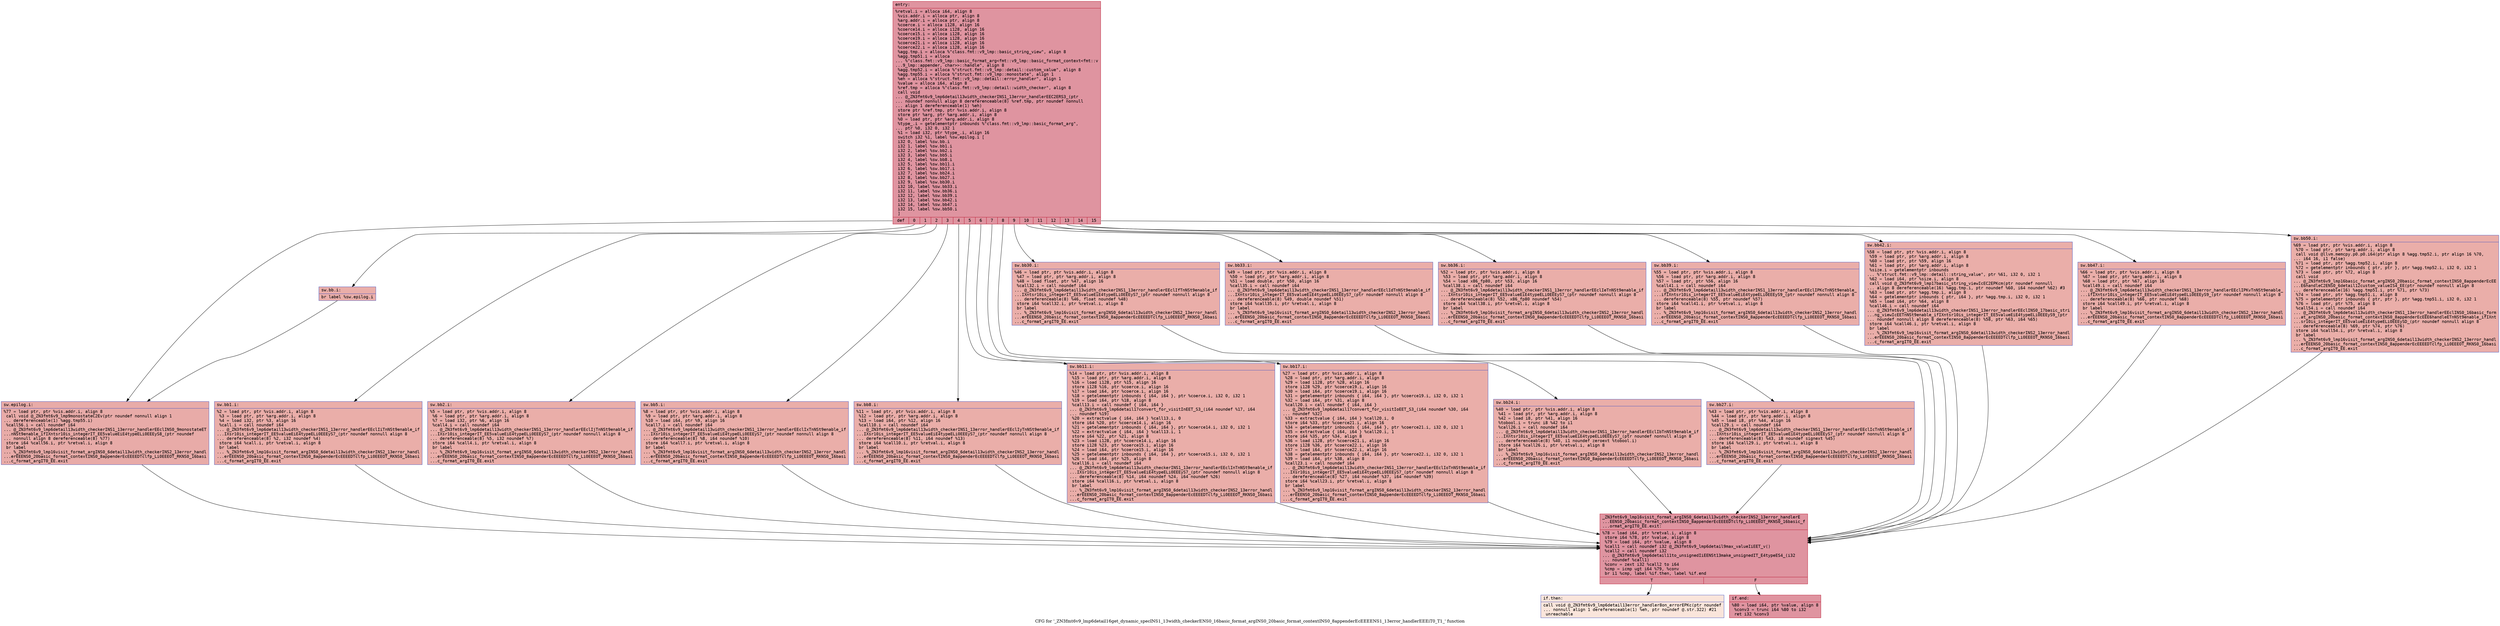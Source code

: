 digraph "CFG for '_ZN3fmt6v9_lmp6detail16get_dynamic_specINS1_13width_checkerENS0_16basic_format_argINS0_20basic_format_contextINS0_8appenderEcEEEENS1_13error_handlerEEEiT0_T1_' function" {
	label="CFG for '_ZN3fmt6v9_lmp6detail16get_dynamic_specINS1_13width_checkerENS0_16basic_format_argINS0_20basic_format_contextINS0_8appenderEcEEEENS1_13error_handlerEEEiT0_T1_' function";

	Node0x556bfeb0bd60 [shape=record,color="#b70d28ff", style=filled, fillcolor="#b70d2870" fontname="Courier",label="{entry:\l|  %retval.i = alloca i64, align 8\l  %vis.addr.i = alloca ptr, align 8\l  %arg.addr.i = alloca ptr, align 8\l  %coerce.i = alloca i128, align 16\l  %coerce14.i = alloca i128, align 16\l  %coerce15.i = alloca i128, align 16\l  %coerce19.i = alloca i128, align 16\l  %coerce21.i = alloca i128, align 16\l  %coerce22.i = alloca i128, align 16\l  %agg.tmp.i = alloca %\"class.fmt::v9_lmp::basic_string_view\", align 8\l  %agg.tmp51.i = alloca\l... %\"class.fmt::v9_lmp::basic_format_arg\<fmt::v9_lmp::basic_format_context\<fmt::v\l...9_lmp::appender, char\>\>::handle\", align 8\l  %agg.tmp52.i = alloca %\"struct.fmt::v9_lmp::detail::custom_value\", align 8\l  %agg.tmp55.i = alloca %\"struct.fmt::v9_lmp::monostate\", align 1\l  %eh = alloca %\"struct.fmt::v9_lmp::detail::error_handler\", align 1\l  %value = alloca i64, align 8\l  %ref.tmp = alloca %\"class.fmt::v9_lmp::detail::width_checker\", align 8\l  call void\l... @_ZN3fmt6v9_lmp6detail13width_checkerINS1_13error_handlerEEC2ERS3_(ptr\l... noundef nonnull align 8 dereferenceable(8) %ref.tmp, ptr noundef nonnull\l... align 1 dereferenceable(1) %eh)\l  store ptr %ref.tmp, ptr %vis.addr.i, align 8\l  store ptr %arg, ptr %arg.addr.i, align 8\l  %0 = load ptr, ptr %arg.addr.i, align 8\l  %type_.i = getelementptr inbounds %\"class.fmt::v9_lmp::basic_format_arg\",\l... ptr %0, i32 0, i32 1\l  %1 = load i32, ptr %type_.i, align 16\l  switch i32 %1, label %sw.epilog.i [\l    i32 0, label %sw.bb.i\l    i32 1, label %sw.bb1.i\l    i32 2, label %sw.bb2.i\l    i32 3, label %sw.bb5.i\l    i32 4, label %sw.bb8.i\l    i32 5, label %sw.bb11.i\l    i32 6, label %sw.bb17.i\l    i32 7, label %sw.bb24.i\l    i32 8, label %sw.bb27.i\l    i32 9, label %sw.bb30.i\l    i32 10, label %sw.bb33.i\l    i32 11, label %sw.bb36.i\l    i32 12, label %sw.bb39.i\l    i32 13, label %sw.bb42.i\l    i32 14, label %sw.bb47.i\l    i32 15, label %sw.bb50.i\l  ]\l|{<s0>def|<s1>0|<s2>1|<s3>2|<s4>3|<s5>4|<s6>5|<s7>6|<s8>7|<s9>8|<s10>9|<s11>10|<s12>11|<s13>12|<s14>13|<s15>14|<s16>15}}"];
	Node0x556bfeb0bd60:s0 -> Node0x556bfeb0c980[tooltip="entry -> sw.epilog.i\nProbability 5.88%" ];
	Node0x556bfeb0bd60:s1 -> Node0x556bfeb0cf20[tooltip="entry -> sw.bb.i\nProbability 5.88%" ];
	Node0x556bfeb0bd60:s2 -> Node0x556bfeb0cf70[tooltip="entry -> sw.bb1.i\nProbability 5.88%" ];
	Node0x556bfeb0bd60:s3 -> Node0x556bfeb0cff0[tooltip="entry -> sw.bb2.i\nProbability 5.88%" ];
	Node0x556bfeb0bd60:s4 -> Node0x556bfeb0d070[tooltip="entry -> sw.bb5.i\nProbability 5.88%" ];
	Node0x556bfeb0bd60:s5 -> Node0x556bfeb0d150[tooltip="entry -> sw.bb8.i\nProbability 5.88%" ];
	Node0x556bfeb0bd60:s6 -> Node0x556bfeb0c520[tooltip="entry -> sw.bb11.i\nProbability 5.88%" ];
	Node0x556bfeb0bd60:s7 -> Node0x556bfeb0c600[tooltip="entry -> sw.bb17.i\nProbability 5.88%" ];
	Node0x556bfeb0bd60:s8 -> Node0x556bfeb0d580[tooltip="entry -> sw.bb24.i\nProbability 5.88%" ];
	Node0x556bfeb0bd60:s9 -> Node0x556bfeb0d660[tooltip="entry -> sw.bb27.i\nProbability 5.88%" ];
	Node0x556bfeb0bd60:s10 -> Node0x556bfeb0d740[tooltip="entry -> sw.bb30.i\nProbability 5.88%" ];
	Node0x556bfeb0bd60:s11 -> Node0x556bfeb0d820[tooltip="entry -> sw.bb33.i\nProbability 5.88%" ];
	Node0x556bfeb0bd60:s12 -> Node0x556bfeb0d900[tooltip="entry -> sw.bb36.i\nProbability 5.88%" ];
	Node0x556bfeb0bd60:s13 -> Node0x556bfeb0d9e0[tooltip="entry -> sw.bb39.i\nProbability 5.88%" ];
	Node0x556bfeb0bd60:s14 -> Node0x556bfeb0dac0[tooltip="entry -> sw.bb42.i\nProbability 5.88%" ];
	Node0x556bfeb0bd60:s15 -> Node0x556bfeb0dba0[tooltip="entry -> sw.bb47.i\nProbability 5.88%" ];
	Node0x556bfeb0bd60:s16 -> Node0x556bfeb0dc80[tooltip="entry -> sw.bb50.i\nProbability 5.88%" ];
	Node0x556bfeb0cf20 [shape=record,color="#3d50c3ff", style=filled, fillcolor="#d0473d70" fontname="Courier",label="{sw.bb.i:\l|  br label %sw.epilog.i\l}"];
	Node0x556bfeb0cf20 -> Node0x556bfeb0c980[tooltip="sw.bb.i -> sw.epilog.i\nProbability 100.00%" ];
	Node0x556bfeb0cf70 [shape=record,color="#3d50c3ff", style=filled, fillcolor="#d0473d70" fontname="Courier",label="{sw.bb1.i:\l|  %2 = load ptr, ptr %vis.addr.i, align 8\l  %3 = load ptr, ptr %arg.addr.i, align 8\l  %4 = load i32, ptr %3, align 16\l  %call.i = call noundef i64\l... @_ZN3fmt6v9_lmp6detail13width_checkerINS1_13error_handlerEEclIiTnNSt9enable_if\l...IXsr10is_integerIT_EE5valueEiE4typeELi0EEEyS7_(ptr noundef nonnull align 8\l... dereferenceable(8) %2, i32 noundef %4)\l  store i64 %call.i, ptr %retval.i, align 8\l  br label\l... %_ZN3fmt6v9_lmp16visit_format_argINS0_6detail13width_checkerINS2_13error_handl\l...erEEENS0_20basic_format_contextINS0_8appenderEcEEEEDTclfp_Li0EEEOT_RKNS0_16basi\l...c_format_argIT0_EE.exit\l}"];
	Node0x556bfeb0cf70 -> Node0x556bfeb0e850[tooltip="sw.bb1.i -> _ZN3fmt6v9_lmp16visit_format_argINS0_6detail13width_checkerINS2_13error_handlerEEENS0_20basic_format_contextINS0_8appenderEcEEEEDTclfp_Li0EEEOT_RKNS0_16basic_format_argIT0_EE.exit\nProbability 100.00%" ];
	Node0x556bfeb0cff0 [shape=record,color="#3d50c3ff", style=filled, fillcolor="#d0473d70" fontname="Courier",label="{sw.bb2.i:\l|  %5 = load ptr, ptr %vis.addr.i, align 8\l  %6 = load ptr, ptr %arg.addr.i, align 8\l  %7 = load i32, ptr %6, align 16\l  %call4.i = call noundef i64\l... @_ZN3fmt6v9_lmp6detail13width_checkerINS1_13error_handlerEEclIjTnNSt9enable_if\l...IXsr10is_integerIT_EE5valueEiE4typeELi0EEEyS7_(ptr noundef nonnull align 8\l... dereferenceable(8) %5, i32 noundef %7)\l  store i64 %call4.i, ptr %retval.i, align 8\l  br label\l... %_ZN3fmt6v9_lmp16visit_format_argINS0_6detail13width_checkerINS2_13error_handl\l...erEEENS0_20basic_format_contextINS0_8appenderEcEEEEDTclfp_Li0EEEOT_RKNS0_16basi\l...c_format_argIT0_EE.exit\l}"];
	Node0x556bfeb0cff0 -> Node0x556bfeb0e850[tooltip="sw.bb2.i -> _ZN3fmt6v9_lmp16visit_format_argINS0_6detail13width_checkerINS2_13error_handlerEEENS0_20basic_format_contextINS0_8appenderEcEEEEDTclfp_Li0EEEOT_RKNS0_16basic_format_argIT0_EE.exit\nProbability 100.00%" ];
	Node0x556bfeb0d070 [shape=record,color="#3d50c3ff", style=filled, fillcolor="#d0473d70" fontname="Courier",label="{sw.bb5.i:\l|  %8 = load ptr, ptr %vis.addr.i, align 8\l  %9 = load ptr, ptr %arg.addr.i, align 8\l  %10 = load i64, ptr %9, align 16\l  %call7.i = call noundef i64\l... @_ZN3fmt6v9_lmp6detail13width_checkerINS1_13error_handlerEEclIxTnNSt9enable_if\l...IXsr10is_integerIT_EE5valueEiE4typeELi0EEEyS7_(ptr noundef nonnull align 8\l... dereferenceable(8) %8, i64 noundef %10)\l  store i64 %call7.i, ptr %retval.i, align 8\l  br label\l... %_ZN3fmt6v9_lmp16visit_format_argINS0_6detail13width_checkerINS2_13error_handl\l...erEEENS0_20basic_format_contextINS0_8appenderEcEEEEDTclfp_Li0EEEOT_RKNS0_16basi\l...c_format_argIT0_EE.exit\l}"];
	Node0x556bfeb0d070 -> Node0x556bfeb0e850[tooltip="sw.bb5.i -> _ZN3fmt6v9_lmp16visit_format_argINS0_6detail13width_checkerINS2_13error_handlerEEENS0_20basic_format_contextINS0_8appenderEcEEEEDTclfp_Li0EEEOT_RKNS0_16basic_format_argIT0_EE.exit\nProbability 100.00%" ];
	Node0x556bfeb0d150 [shape=record,color="#3d50c3ff", style=filled, fillcolor="#d0473d70" fontname="Courier",label="{sw.bb8.i:\l|  %11 = load ptr, ptr %vis.addr.i, align 8\l  %12 = load ptr, ptr %arg.addr.i, align 8\l  %13 = load i64, ptr %12, align 16\l  %call10.i = call noundef i64\l... @_ZN3fmt6v9_lmp6detail13width_checkerINS1_13error_handlerEEclIyTnNSt9enable_if\l...IXsr10is_integerIT_EE5valueEiE4typeELi0EEEyS7_(ptr noundef nonnull align 8\l... dereferenceable(8) %11, i64 noundef %13)\l  store i64 %call10.i, ptr %retval.i, align 8\l  br label\l... %_ZN3fmt6v9_lmp16visit_format_argINS0_6detail13width_checkerINS2_13error_handl\l...erEEENS0_20basic_format_contextINS0_8appenderEcEEEEDTclfp_Li0EEEOT_RKNS0_16basi\l...c_format_argIT0_EE.exit\l}"];
	Node0x556bfeb0d150 -> Node0x556bfeb0e850[tooltip="sw.bb8.i -> _ZN3fmt6v9_lmp16visit_format_argINS0_6detail13width_checkerINS2_13error_handlerEEENS0_20basic_format_contextINS0_8appenderEcEEEEDTclfp_Li0EEEOT_RKNS0_16basic_format_argIT0_EE.exit\nProbability 100.00%" ];
	Node0x556bfeb0c520 [shape=record,color="#3d50c3ff", style=filled, fillcolor="#d0473d70" fontname="Courier",label="{sw.bb11.i:\l|  %14 = load ptr, ptr %vis.addr.i, align 8\l  %15 = load ptr, ptr %arg.addr.i, align 8\l  %16 = load i128, ptr %15, align 16\l  store i128 %16, ptr %coerce.i, align 16\l  %17 = load i64, ptr %coerce.i, align 16\l  %18 = getelementptr inbounds \{ i64, i64 \}, ptr %coerce.i, i32 0, i32 1\l  %19 = load i64, ptr %18, align 8\l  %call13.i = call noundef \{ i64, i64 \}\l... @_ZN3fmt6v9_lmp6detail17convert_for_visitInEET_S3_(i64 noundef %17, i64\l... noundef %19)\l  %20 = extractvalue \{ i64, i64 \} %call13.i, 0\l  store i64 %20, ptr %coerce14.i, align 16\l  %21 = getelementptr inbounds \{ i64, i64 \}, ptr %coerce14.i, i32 0, i32 1\l  %22 = extractvalue \{ i64, i64 \} %call13.i, 1\l  store i64 %22, ptr %21, align 8\l  %23 = load i128, ptr %coerce14.i, align 16\l  store i128 %23, ptr %coerce15.i, align 16\l  %24 = load i64, ptr %coerce15.i, align 16\l  %25 = getelementptr inbounds \{ i64, i64 \}, ptr %coerce15.i, i32 0, i32 1\l  %26 = load i64, ptr %25, align 8\l  %call16.i = call noundef i64\l... @_ZN3fmt6v9_lmp6detail13width_checkerINS1_13error_handlerEEclInTnNSt9enable_if\l...IXsr10is_integerIT_EE5valueEiE4typeELi0EEEyS7_(ptr noundef nonnull align 8\l... dereferenceable(8) %14, i64 noundef %24, i64 noundef %26)\l  store i64 %call16.i, ptr %retval.i, align 8\l  br label\l... %_ZN3fmt6v9_lmp16visit_format_argINS0_6detail13width_checkerINS2_13error_handl\l...erEEENS0_20basic_format_contextINS0_8appenderEcEEEEDTclfp_Li0EEEOT_RKNS0_16basi\l...c_format_argIT0_EE.exit\l}"];
	Node0x556bfeb0c520 -> Node0x556bfeb0e850[tooltip="sw.bb11.i -> _ZN3fmt6v9_lmp16visit_format_argINS0_6detail13width_checkerINS2_13error_handlerEEENS0_20basic_format_contextINS0_8appenderEcEEEEDTclfp_Li0EEEOT_RKNS0_16basic_format_argIT0_EE.exit\nProbability 100.00%" ];
	Node0x556bfeb0c600 [shape=record,color="#3d50c3ff", style=filled, fillcolor="#d0473d70" fontname="Courier",label="{sw.bb17.i:\l|  %27 = load ptr, ptr %vis.addr.i, align 8\l  %28 = load ptr, ptr %arg.addr.i, align 8\l  %29 = load i128, ptr %28, align 16\l  store i128 %29, ptr %coerce19.i, align 16\l  %30 = load i64, ptr %coerce19.i, align 16\l  %31 = getelementptr inbounds \{ i64, i64 \}, ptr %coerce19.i, i32 0, i32 1\l  %32 = load i64, ptr %31, align 8\l  %call20.i = call noundef \{ i64, i64 \}\l... @_ZN3fmt6v9_lmp6detail17convert_for_visitIoEET_S3_(i64 noundef %30, i64\l... noundef %32)\l  %33 = extractvalue \{ i64, i64 \} %call20.i, 0\l  store i64 %33, ptr %coerce21.i, align 16\l  %34 = getelementptr inbounds \{ i64, i64 \}, ptr %coerce21.i, i32 0, i32 1\l  %35 = extractvalue \{ i64, i64 \} %call20.i, 1\l  store i64 %35, ptr %34, align 8\l  %36 = load i128, ptr %coerce21.i, align 16\l  store i128 %36, ptr %coerce22.i, align 16\l  %37 = load i64, ptr %coerce22.i, align 16\l  %38 = getelementptr inbounds \{ i64, i64 \}, ptr %coerce22.i, i32 0, i32 1\l  %39 = load i64, ptr %38, align 8\l  %call23.i = call noundef i64\l... @_ZN3fmt6v9_lmp6detail13width_checkerINS1_13error_handlerEEclIoTnNSt9enable_if\l...IXsr10is_integerIT_EE5valueEiE4typeELi0EEEyS7_(ptr noundef nonnull align 8\l... dereferenceable(8) %27, i64 noundef %37, i64 noundef %39)\l  store i64 %call23.i, ptr %retval.i, align 8\l  br label\l... %_ZN3fmt6v9_lmp16visit_format_argINS0_6detail13width_checkerINS2_13error_handl\l...erEEENS0_20basic_format_contextINS0_8appenderEcEEEEDTclfp_Li0EEEOT_RKNS0_16basi\l...c_format_argIT0_EE.exit\l}"];
	Node0x556bfeb0c600 -> Node0x556bfeb0e850[tooltip="sw.bb17.i -> _ZN3fmt6v9_lmp16visit_format_argINS0_6detail13width_checkerINS2_13error_handlerEEENS0_20basic_format_contextINS0_8appenderEcEEEEDTclfp_Li0EEEOT_RKNS0_16basic_format_argIT0_EE.exit\nProbability 100.00%" ];
	Node0x556bfeb0d580 [shape=record,color="#3d50c3ff", style=filled, fillcolor="#d0473d70" fontname="Courier",label="{sw.bb24.i:\l|  %40 = load ptr, ptr %vis.addr.i, align 8\l  %41 = load ptr, ptr %arg.addr.i, align 8\l  %42 = load i8, ptr %41, align 16\l  %tobool.i = trunc i8 %42 to i1\l  %call26.i = call noundef i64\l... @_ZN3fmt6v9_lmp6detail13width_checkerINS1_13error_handlerEEclIbTnNSt9enable_if\l...IXntsr10is_integerIT_EE5valueEiE4typeELi0EEEyS7_(ptr noundef nonnull align 8\l... dereferenceable(8) %40, i1 noundef zeroext %tobool.i)\l  store i64 %call26.i, ptr %retval.i, align 8\l  br label\l... %_ZN3fmt6v9_lmp16visit_format_argINS0_6detail13width_checkerINS2_13error_handl\l...erEEENS0_20basic_format_contextINS0_8appenderEcEEEEDTclfp_Li0EEEOT_RKNS0_16basi\l...c_format_argIT0_EE.exit\l}"];
	Node0x556bfeb0d580 -> Node0x556bfeb0e850[tooltip="sw.bb24.i -> _ZN3fmt6v9_lmp16visit_format_argINS0_6detail13width_checkerINS2_13error_handlerEEENS0_20basic_format_contextINS0_8appenderEcEEEEDTclfp_Li0EEEOT_RKNS0_16basic_format_argIT0_EE.exit\nProbability 100.00%" ];
	Node0x556bfeb0d660 [shape=record,color="#3d50c3ff", style=filled, fillcolor="#d0473d70" fontname="Courier",label="{sw.bb27.i:\l|  %43 = load ptr, ptr %vis.addr.i, align 8\l  %44 = load ptr, ptr %arg.addr.i, align 8\l  %45 = load i8, ptr %44, align 16\l  %call29.i = call noundef i64\l... @_ZN3fmt6v9_lmp6detail13width_checkerINS1_13error_handlerEEclIcTnNSt9enable_if\l...IXntsr10is_integerIT_EE5valueEiE4typeELi0EEEyS7_(ptr noundef nonnull align 8\l... dereferenceable(8) %43, i8 noundef signext %45)\l  store i64 %call29.i, ptr %retval.i, align 8\l  br label\l... %_ZN3fmt6v9_lmp16visit_format_argINS0_6detail13width_checkerINS2_13error_handl\l...erEEENS0_20basic_format_contextINS0_8appenderEcEEEEDTclfp_Li0EEEOT_RKNS0_16basi\l...c_format_argIT0_EE.exit\l}"];
	Node0x556bfeb0d660 -> Node0x556bfeb0e850[tooltip="sw.bb27.i -> _ZN3fmt6v9_lmp16visit_format_argINS0_6detail13width_checkerINS2_13error_handlerEEENS0_20basic_format_contextINS0_8appenderEcEEEEDTclfp_Li0EEEOT_RKNS0_16basic_format_argIT0_EE.exit\nProbability 100.00%" ];
	Node0x556bfeb0d740 [shape=record,color="#3d50c3ff", style=filled, fillcolor="#d0473d70" fontname="Courier",label="{sw.bb30.i:\l|  %46 = load ptr, ptr %vis.addr.i, align 8\l  %47 = load ptr, ptr %arg.addr.i, align 8\l  %48 = load float, ptr %47, align 16\l  %call32.i = call noundef i64\l... @_ZN3fmt6v9_lmp6detail13width_checkerINS1_13error_handlerEEclIfTnNSt9enable_if\l...IXntsr10is_integerIT_EE5valueEiE4typeELi0EEEyS7_(ptr noundef nonnull align 8\l... dereferenceable(8) %46, float noundef %48)\l  store i64 %call32.i, ptr %retval.i, align 8\l  br label\l... %_ZN3fmt6v9_lmp16visit_format_argINS0_6detail13width_checkerINS2_13error_handl\l...erEEENS0_20basic_format_contextINS0_8appenderEcEEEEDTclfp_Li0EEEOT_RKNS0_16basi\l...c_format_argIT0_EE.exit\l}"];
	Node0x556bfeb0d740 -> Node0x556bfeb0e850[tooltip="sw.bb30.i -> _ZN3fmt6v9_lmp16visit_format_argINS0_6detail13width_checkerINS2_13error_handlerEEENS0_20basic_format_contextINS0_8appenderEcEEEEDTclfp_Li0EEEOT_RKNS0_16basic_format_argIT0_EE.exit\nProbability 100.00%" ];
	Node0x556bfeb0d820 [shape=record,color="#3d50c3ff", style=filled, fillcolor="#d0473d70" fontname="Courier",label="{sw.bb33.i:\l|  %49 = load ptr, ptr %vis.addr.i, align 8\l  %50 = load ptr, ptr %arg.addr.i, align 8\l  %51 = load double, ptr %50, align 16\l  %call35.i = call noundef i64\l... @_ZN3fmt6v9_lmp6detail13width_checkerINS1_13error_handlerEEclIdTnNSt9enable_if\l...IXntsr10is_integerIT_EE5valueEiE4typeELi0EEEyS7_(ptr noundef nonnull align 8\l... dereferenceable(8) %49, double noundef %51)\l  store i64 %call35.i, ptr %retval.i, align 8\l  br label\l... %_ZN3fmt6v9_lmp16visit_format_argINS0_6detail13width_checkerINS2_13error_handl\l...erEEENS0_20basic_format_contextINS0_8appenderEcEEEEDTclfp_Li0EEEOT_RKNS0_16basi\l...c_format_argIT0_EE.exit\l}"];
	Node0x556bfeb0d820 -> Node0x556bfeb0e850[tooltip="sw.bb33.i -> _ZN3fmt6v9_lmp16visit_format_argINS0_6detail13width_checkerINS2_13error_handlerEEENS0_20basic_format_contextINS0_8appenderEcEEEEDTclfp_Li0EEEOT_RKNS0_16basic_format_argIT0_EE.exit\nProbability 100.00%" ];
	Node0x556bfeb0d900 [shape=record,color="#3d50c3ff", style=filled, fillcolor="#d0473d70" fontname="Courier",label="{sw.bb36.i:\l|  %52 = load ptr, ptr %vis.addr.i, align 8\l  %53 = load ptr, ptr %arg.addr.i, align 8\l  %54 = load x86_fp80, ptr %53, align 16\l  %call38.i = call noundef i64\l... @_ZN3fmt6v9_lmp6detail13width_checkerINS1_13error_handlerEEclIeTnNSt9enable_if\l...IXntsr10is_integerIT_EE5valueEiE4typeELi0EEEyS7_(ptr noundef nonnull align 8\l... dereferenceable(8) %52, x86_fp80 noundef %54)\l  store i64 %call38.i, ptr %retval.i, align 8\l  br label\l... %_ZN3fmt6v9_lmp16visit_format_argINS0_6detail13width_checkerINS2_13error_handl\l...erEEENS0_20basic_format_contextINS0_8appenderEcEEEEDTclfp_Li0EEEOT_RKNS0_16basi\l...c_format_argIT0_EE.exit\l}"];
	Node0x556bfeb0d900 -> Node0x556bfeb0e850[tooltip="sw.bb36.i -> _ZN3fmt6v9_lmp16visit_format_argINS0_6detail13width_checkerINS2_13error_handlerEEENS0_20basic_format_contextINS0_8appenderEcEEEEDTclfp_Li0EEEOT_RKNS0_16basic_format_argIT0_EE.exit\nProbability 100.00%" ];
	Node0x556bfeb0d9e0 [shape=record,color="#3d50c3ff", style=filled, fillcolor="#d0473d70" fontname="Courier",label="{sw.bb39.i:\l|  %55 = load ptr, ptr %vis.addr.i, align 8\l  %56 = load ptr, ptr %arg.addr.i, align 8\l  %57 = load ptr, ptr %56, align 16\l  %call41.i = call noundef i64\l... @_ZN3fmt6v9_lmp6detail13width_checkerINS1_13error_handlerEEclIPKcTnNSt9enable_\l...ifIXntsr10is_integerIT_EE5valueEiE4typeELi0EEEyS9_(ptr noundef nonnull align 8\l... dereferenceable(8) %55, ptr noundef %57)\l  store i64 %call41.i, ptr %retval.i, align 8\l  br label\l... %_ZN3fmt6v9_lmp16visit_format_argINS0_6detail13width_checkerINS2_13error_handl\l...erEEENS0_20basic_format_contextINS0_8appenderEcEEEEDTclfp_Li0EEEOT_RKNS0_16basi\l...c_format_argIT0_EE.exit\l}"];
	Node0x556bfeb0d9e0 -> Node0x556bfeb0e850[tooltip="sw.bb39.i -> _ZN3fmt6v9_lmp16visit_format_argINS0_6detail13width_checkerINS2_13error_handlerEEENS0_20basic_format_contextINS0_8appenderEcEEEEDTclfp_Li0EEEOT_RKNS0_16basic_format_argIT0_EE.exit\nProbability 100.00%" ];
	Node0x556bfeb0dac0 [shape=record,color="#3d50c3ff", style=filled, fillcolor="#d0473d70" fontname="Courier",label="{sw.bb42.i:\l|  %58 = load ptr, ptr %vis.addr.i, align 8\l  %59 = load ptr, ptr %arg.addr.i, align 8\l  %60 = load ptr, ptr %59, align 16\l  %61 = load ptr, ptr %arg.addr.i, align 8\l  %size.i = getelementptr inbounds\l... %\"struct.fmt::v9_lmp::detail::string_value\", ptr %61, i32 0, i32 1\l  %62 = load i64, ptr %size.i, align 8\l  call void @_ZN3fmt6v9_lmp17basic_string_viewIcEC2EPKcm(ptr noundef nonnull\l... align 8 dereferenceable(16) %agg.tmp.i, ptr noundef %60, i64 noundef %62) #3\l  %63 = load ptr, ptr %agg.tmp.i, align 8\l  %64 = getelementptr inbounds \{ ptr, i64 \}, ptr %agg.tmp.i, i32 0, i32 1\l  %65 = load i64, ptr %64, align 8\l  %call46.i = call noundef i64\l... @_ZN3fmt6v9_lmp6detail13width_checkerINS1_13error_handlerEEclINS0_17basic_stri\l...ng_viewIcEETnNSt9enable_ifIXntsr10is_integerIT_EE5valueEiE4typeELi0EEEyS9_(ptr\l... noundef nonnull align 8 dereferenceable(8) %58, ptr %63, i64 %65)\l  store i64 %call46.i, ptr %retval.i, align 8\l  br label\l... %_ZN3fmt6v9_lmp16visit_format_argINS0_6detail13width_checkerINS2_13error_handl\l...erEEENS0_20basic_format_contextINS0_8appenderEcEEEEDTclfp_Li0EEEOT_RKNS0_16basi\l...c_format_argIT0_EE.exit\l}"];
	Node0x556bfeb0dac0 -> Node0x556bfeb0e850[tooltip="sw.bb42.i -> _ZN3fmt6v9_lmp16visit_format_argINS0_6detail13width_checkerINS2_13error_handlerEEENS0_20basic_format_contextINS0_8appenderEcEEEEDTclfp_Li0EEEOT_RKNS0_16basic_format_argIT0_EE.exit\nProbability 100.00%" ];
	Node0x556bfeb0dba0 [shape=record,color="#3d50c3ff", style=filled, fillcolor="#d0473d70" fontname="Courier",label="{sw.bb47.i:\l|  %66 = load ptr, ptr %vis.addr.i, align 8\l  %67 = load ptr, ptr %arg.addr.i, align 8\l  %68 = load ptr, ptr %67, align 16\l  %call49.i = call noundef i64\l... @_ZN3fmt6v9_lmp6detail13width_checkerINS1_13error_handlerEEclIPKvTnNSt9enable_\l...ifIXntsr10is_integerIT_EE5valueEiE4typeELi0EEEyS9_(ptr noundef nonnull align 8\l... dereferenceable(8) %66, ptr noundef %68)\l  store i64 %call49.i, ptr %retval.i, align 8\l  br label\l... %_ZN3fmt6v9_lmp16visit_format_argINS0_6detail13width_checkerINS2_13error_handl\l...erEEENS0_20basic_format_contextINS0_8appenderEcEEEEDTclfp_Li0EEEOT_RKNS0_16basi\l...c_format_argIT0_EE.exit\l}"];
	Node0x556bfeb0dba0 -> Node0x556bfeb0e850[tooltip="sw.bb47.i -> _ZN3fmt6v9_lmp16visit_format_argINS0_6detail13width_checkerINS2_13error_handlerEEENS0_20basic_format_contextINS0_8appenderEcEEEEDTclfp_Li0EEEOT_RKNS0_16basic_format_argIT0_EE.exit\nProbability 100.00%" ];
	Node0x556bfeb0dc80 [shape=record,color="#3d50c3ff", style=filled, fillcolor="#d0473d70" fontname="Courier",label="{sw.bb50.i:\l|  %69 = load ptr, ptr %vis.addr.i, align 8\l  %70 = load ptr, ptr %arg.addr.i, align 8\l  call void @llvm.memcpy.p0.p0.i64(ptr align 8 %agg.tmp52.i, ptr align 16 %70,\l... i64 16, i1 false)\l  %71 = load ptr, ptr %agg.tmp52.i, align 8\l  %72 = getelementptr inbounds \{ ptr, ptr \}, ptr %agg.tmp52.i, i32 0, i32 1\l  %73 = load ptr, ptr %72, align 8\l  call void\l... @_ZN3fmt6v9_lmp16basic_format_argINS0_20basic_format_contextINS0_8appenderEcEE\l...E6handleC2ENS0_6detail12custom_valueIS4_EE(ptr noundef nonnull align 8\l... dereferenceable(16) %agg.tmp51.i, ptr %71, ptr %73)\l  %74 = load ptr, ptr %agg.tmp51.i, align 8\l  %75 = getelementptr inbounds \{ ptr, ptr \}, ptr %agg.tmp51.i, i32 0, i32 1\l  %76 = load ptr, ptr %75, align 8\l  %call54.i = call noundef i64\l... @_ZN3fmt6v9_lmp6detail13width_checkerINS1_13error_handlerEEclINS0_16basic_form\l...at_argINS0_20basic_format_contextINS0_8appenderEcEEE6handleETnNSt9enable_ifIXnt\l...sr10is_integerIT_EE5valueEiE4typeELi0EEEySD_(ptr noundef nonnull align 8\l... dereferenceable(8) %69, ptr %74, ptr %76)\l  store i64 %call54.i, ptr %retval.i, align 8\l  br label\l... %_ZN3fmt6v9_lmp16visit_format_argINS0_6detail13width_checkerINS2_13error_handl\l...erEEENS0_20basic_format_contextINS0_8appenderEcEEEEDTclfp_Li0EEEOT_RKNS0_16basi\l...c_format_argIT0_EE.exit\l}"];
	Node0x556bfeb0dc80 -> Node0x556bfeb0e850[tooltip="sw.bb50.i -> _ZN3fmt6v9_lmp16visit_format_argINS0_6detail13width_checkerINS2_13error_handlerEEENS0_20basic_format_contextINS0_8appenderEcEEEEDTclfp_Li0EEEOT_RKNS0_16basic_format_argIT0_EE.exit\nProbability 100.00%" ];
	Node0x556bfeb0c980 [shape=record,color="#3d50c3ff", style=filled, fillcolor="#cc403a70" fontname="Courier",label="{sw.epilog.i:\l|  %77 = load ptr, ptr %vis.addr.i, align 8\l  call void @_ZN3fmt6v9_lmp9monostateC2Ev(ptr noundef nonnull align 1\l... dereferenceable(1) %agg.tmp55.i)\l  %call56.i = call noundef i64\l... @_ZN3fmt6v9_lmp6detail13width_checkerINS1_13error_handlerEEclINS0_9monostateET\l...nNSt9enable_ifIXntsr10is_integerIT_EE5valueEiE4typeELi0EEEyS8_(ptr noundef\l... nonnull align 8 dereferenceable(8) %77)\l  store i64 %call56.i, ptr %retval.i, align 8\l  br label\l... %_ZN3fmt6v9_lmp16visit_format_argINS0_6detail13width_checkerINS2_13error_handl\l...erEEENS0_20basic_format_contextINS0_8appenderEcEEEEDTclfp_Li0EEEOT_RKNS0_16basi\l...c_format_argIT0_EE.exit\l}"];
	Node0x556bfeb0c980 -> Node0x556bfeb0e850[tooltip="sw.epilog.i -> _ZN3fmt6v9_lmp16visit_format_argINS0_6detail13width_checkerINS2_13error_handlerEEENS0_20basic_format_contextINS0_8appenderEcEEEEDTclfp_Li0EEEOT_RKNS0_16basic_format_argIT0_EE.exit\nProbability 100.00%" ];
	Node0x556bfeb0e850 [shape=record,color="#b70d28ff", style=filled, fillcolor="#b70d2870" fontname="Courier",label="{_ZN3fmt6v9_lmp16visit_format_argINS0_6detail13width_checkerINS2_13error_handlerE\l...EENS0_20basic_format_contextINS0_8appenderEcEEEEDTclfp_Li0EEEOT_RKNS0_16basic_f\l...ormat_argIT0_EE.exit:\l|  %78 = load i64, ptr %retval.i, align 8\l  store i64 %78, ptr %value, align 8\l  %79 = load i64, ptr %value, align 8\l  %call1 = call noundef i32 @_ZN3fmt6v9_lmp6detail9max_valueIiEET_v()\l  %call2 = call noundef i32\l... @_ZN3fmt6v9_lmp6detail11to_unsignedIiEENSt13make_unsignedIT_E4typeES4_(i32\l... noundef %call1)\l  %conv = zext i32 %call2 to i64\l  %cmp = icmp ugt i64 %79, %conv\l  br i1 %cmp, label %if.then, label %if.end\l|{<s0>T|<s1>F}}"];
	Node0x556bfeb0e850:s0 -> Node0x556bfeb16550[tooltip="_ZN3fmt6v9_lmp16visit_format_argINS0_6detail13width_checkerINS2_13error_handlerEEENS0_20basic_format_contextINS0_8appenderEcEEEEDTclfp_Li0EEEOT_RKNS0_16basic_format_argIT0_EE.exit -> if.then\nProbability 0.00%" ];
	Node0x556bfeb0e850:s1 -> Node0x556bfeb16890[tooltip="_ZN3fmt6v9_lmp16visit_format_argINS0_6detail13width_checkerINS2_13error_handlerEEENS0_20basic_format_contextINS0_8appenderEcEEEEDTclfp_Li0EEEOT_RKNS0_16basic_format_argIT0_EE.exit -> if.end\nProbability 100.00%" ];
	Node0x556bfeb16550 [shape=record,color="#3d50c3ff", style=filled, fillcolor="#f4c5ad70" fontname="Courier",label="{if.then:\l|  call void @_ZN3fmt6v9_lmp6detail13error_handler8on_errorEPKc(ptr noundef\l... nonnull align 1 dereferenceable(1) %eh, ptr noundef @.str.322) #21\l  unreachable\l}"];
	Node0x556bfeb16890 [shape=record,color="#b70d28ff", style=filled, fillcolor="#b70d2870" fontname="Courier",label="{if.end:\l|  %80 = load i64, ptr %value, align 8\l  %conv3 = trunc i64 %80 to i32\l  ret i32 %conv3\l}"];
}
